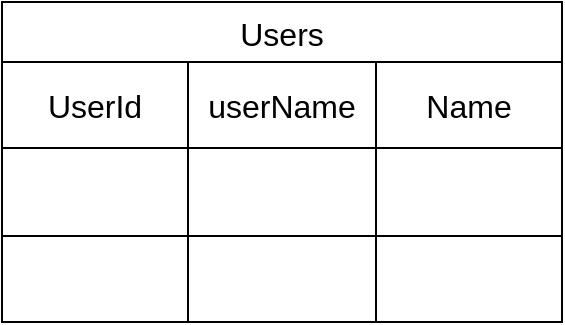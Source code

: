 <mxfile version="22.0.8" type="github">
  <diagram name="Page-1" id="yJ7thBRymDH_ek2OMt84">
    <mxGraphModel dx="1050" dy="566" grid="1" gridSize="10" guides="1" tooltips="1" connect="1" arrows="1" fold="1" page="1" pageScale="1" pageWidth="827" pageHeight="1169" math="0" shadow="0">
      <root>
        <mxCell id="0" />
        <mxCell id="1" parent="0" />
        <mxCell id="hirMSDl3_VdcEBWmxxy5-1" value="Users" style="shape=table;startSize=30;container=1;collapsible=0;childLayout=tableLayout;strokeColor=default;fontSize=16;" vertex="1" parent="1">
          <mxGeometry x="20" y="40" width="280" height="160" as="geometry" />
        </mxCell>
        <mxCell id="hirMSDl3_VdcEBWmxxy5-2" value="" style="shape=tableRow;horizontal=0;startSize=0;swimlaneHead=0;swimlaneBody=0;strokeColor=inherit;top=0;left=0;bottom=0;right=0;collapsible=0;dropTarget=0;fillColor=none;points=[[0,0.5],[1,0.5]];portConstraint=eastwest;fontSize=16;" vertex="1" parent="hirMSDl3_VdcEBWmxxy5-1">
          <mxGeometry y="30" width="280" height="43" as="geometry" />
        </mxCell>
        <mxCell id="hirMSDl3_VdcEBWmxxy5-3" value="UserId" style="shape=partialRectangle;html=1;whiteSpace=wrap;connectable=0;strokeColor=inherit;overflow=hidden;fillColor=none;top=0;left=0;bottom=0;right=0;pointerEvents=1;fontSize=16;" vertex="1" parent="hirMSDl3_VdcEBWmxxy5-2">
          <mxGeometry width="93" height="43" as="geometry">
            <mxRectangle width="93" height="43" as="alternateBounds" />
          </mxGeometry>
        </mxCell>
        <mxCell id="hirMSDl3_VdcEBWmxxy5-4" value="userName" style="shape=partialRectangle;html=1;whiteSpace=wrap;connectable=0;strokeColor=inherit;overflow=hidden;fillColor=none;top=0;left=0;bottom=0;right=0;pointerEvents=1;fontSize=16;" vertex="1" parent="hirMSDl3_VdcEBWmxxy5-2">
          <mxGeometry x="93" width="94" height="43" as="geometry">
            <mxRectangle width="94" height="43" as="alternateBounds" />
          </mxGeometry>
        </mxCell>
        <mxCell id="hirMSDl3_VdcEBWmxxy5-5" value="Name" style="shape=partialRectangle;html=1;whiteSpace=wrap;connectable=0;strokeColor=inherit;overflow=hidden;fillColor=none;top=0;left=0;bottom=0;right=0;pointerEvents=1;fontSize=16;" vertex="1" parent="hirMSDl3_VdcEBWmxxy5-2">
          <mxGeometry x="187" width="93" height="43" as="geometry">
            <mxRectangle width="93" height="43" as="alternateBounds" />
          </mxGeometry>
        </mxCell>
        <mxCell id="hirMSDl3_VdcEBWmxxy5-6" value="" style="shape=tableRow;horizontal=0;startSize=0;swimlaneHead=0;swimlaneBody=0;strokeColor=inherit;top=0;left=0;bottom=0;right=0;collapsible=0;dropTarget=0;fillColor=none;points=[[0,0.5],[1,0.5]];portConstraint=eastwest;fontSize=16;" vertex="1" parent="hirMSDl3_VdcEBWmxxy5-1">
          <mxGeometry y="73" width="280" height="44" as="geometry" />
        </mxCell>
        <mxCell id="hirMSDl3_VdcEBWmxxy5-7" value="" style="shape=partialRectangle;html=1;whiteSpace=wrap;connectable=0;strokeColor=inherit;overflow=hidden;fillColor=none;top=0;left=0;bottom=0;right=0;pointerEvents=1;fontSize=16;" vertex="1" parent="hirMSDl3_VdcEBWmxxy5-6">
          <mxGeometry width="93" height="44" as="geometry">
            <mxRectangle width="93" height="44" as="alternateBounds" />
          </mxGeometry>
        </mxCell>
        <mxCell id="hirMSDl3_VdcEBWmxxy5-8" value="" style="shape=partialRectangle;html=1;whiteSpace=wrap;connectable=0;strokeColor=inherit;overflow=hidden;fillColor=none;top=0;left=0;bottom=0;right=0;pointerEvents=1;fontSize=16;" vertex="1" parent="hirMSDl3_VdcEBWmxxy5-6">
          <mxGeometry x="93" width="94" height="44" as="geometry">
            <mxRectangle width="94" height="44" as="alternateBounds" />
          </mxGeometry>
        </mxCell>
        <mxCell id="hirMSDl3_VdcEBWmxxy5-9" value="" style="shape=partialRectangle;html=1;whiteSpace=wrap;connectable=0;strokeColor=inherit;overflow=hidden;fillColor=none;top=0;left=0;bottom=0;right=0;pointerEvents=1;fontSize=16;" vertex="1" parent="hirMSDl3_VdcEBWmxxy5-6">
          <mxGeometry x="187" width="93" height="44" as="geometry">
            <mxRectangle width="93" height="44" as="alternateBounds" />
          </mxGeometry>
        </mxCell>
        <mxCell id="hirMSDl3_VdcEBWmxxy5-10" value="" style="shape=tableRow;horizontal=0;startSize=0;swimlaneHead=0;swimlaneBody=0;strokeColor=inherit;top=0;left=0;bottom=0;right=0;collapsible=0;dropTarget=0;fillColor=none;points=[[0,0.5],[1,0.5]];portConstraint=eastwest;fontSize=16;" vertex="1" parent="hirMSDl3_VdcEBWmxxy5-1">
          <mxGeometry y="117" width="280" height="43" as="geometry" />
        </mxCell>
        <mxCell id="hirMSDl3_VdcEBWmxxy5-11" value="" style="shape=partialRectangle;html=1;whiteSpace=wrap;connectable=0;strokeColor=inherit;overflow=hidden;fillColor=none;top=0;left=0;bottom=0;right=0;pointerEvents=1;fontSize=16;" vertex="1" parent="hirMSDl3_VdcEBWmxxy5-10">
          <mxGeometry width="93" height="43" as="geometry">
            <mxRectangle width="93" height="43" as="alternateBounds" />
          </mxGeometry>
        </mxCell>
        <mxCell id="hirMSDl3_VdcEBWmxxy5-12" value="" style="shape=partialRectangle;html=1;whiteSpace=wrap;connectable=0;strokeColor=inherit;overflow=hidden;fillColor=none;top=0;left=0;bottom=0;right=0;pointerEvents=1;fontSize=16;" vertex="1" parent="hirMSDl3_VdcEBWmxxy5-10">
          <mxGeometry x="93" width="94" height="43" as="geometry">
            <mxRectangle width="94" height="43" as="alternateBounds" />
          </mxGeometry>
        </mxCell>
        <mxCell id="hirMSDl3_VdcEBWmxxy5-13" value="" style="shape=partialRectangle;html=1;whiteSpace=wrap;connectable=0;strokeColor=inherit;overflow=hidden;fillColor=none;top=0;left=0;bottom=0;right=0;pointerEvents=1;fontSize=16;" vertex="1" parent="hirMSDl3_VdcEBWmxxy5-10">
          <mxGeometry x="187" width="93" height="43" as="geometry">
            <mxRectangle width="93" height="43" as="alternateBounds" />
          </mxGeometry>
        </mxCell>
      </root>
    </mxGraphModel>
  </diagram>
</mxfile>
